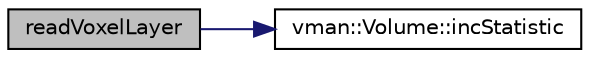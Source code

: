 digraph "readVoxelLayer"
{
  bgcolor="transparent";
  edge [fontname="Helvetica",fontsize="10",labelfontname="Helvetica",labelfontsize="10"];
  node [fontname="Helvetica",fontsize="10",shape=record];
  rankdir="LR";
  Node1 [label="readVoxelLayer",height=0.2,width=0.4,color="black", fillcolor="grey75", style="filled" fontcolor="black"];
  Node1 -> Node2 [color="midnightblue",fontsize="10",style="solid",fontname="Helvetica"];
  Node2 [label="vman::Volume::incStatistic",height=0.2,width=0.4,color="black",URL="$classvman_1_1_volume.html#a00187a23c7f12d948e1da51cac903472",tooltip="Increments a statistic."];
}
